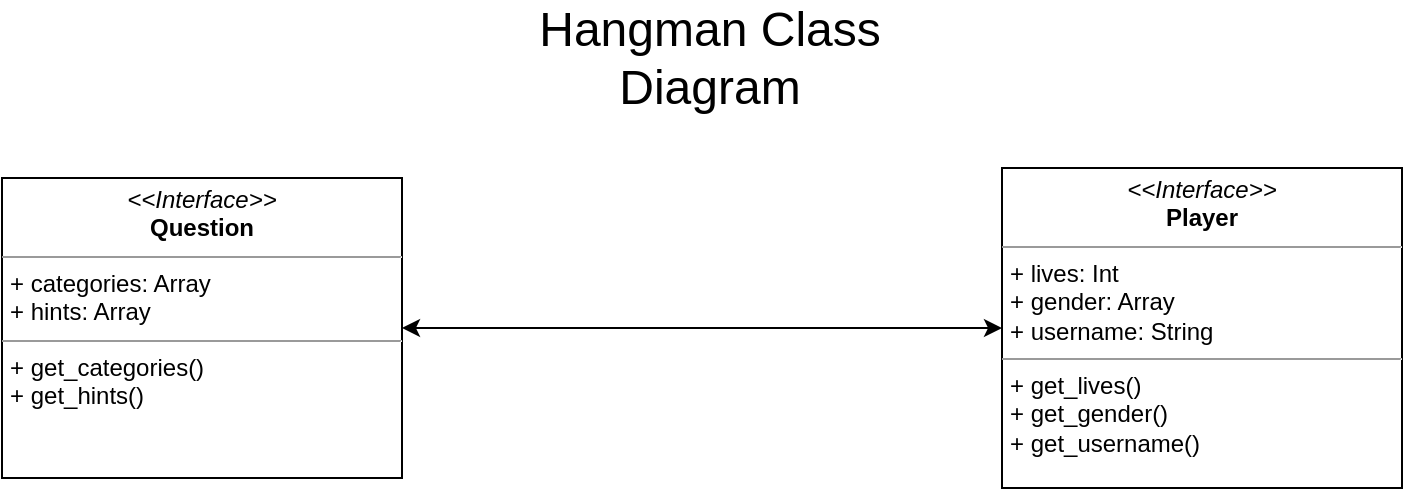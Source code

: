 <mxfile version="21.0.6" type="github">
  <diagram id="GU45LrbkW1xalYTblJYw" name="Halaman-2">
    <mxGraphModel dx="1674" dy="760" grid="1" gridSize="10" guides="1" tooltips="1" connect="1" arrows="1" fold="1" page="1" pageScale="1" pageWidth="827" pageHeight="1169" math="0" shadow="0">
      <root>
        <mxCell id="0" />
        <mxCell id="1" parent="0" />
        <mxCell id="PgEtGas0cAjA2NafbY3M-2" value="&lt;p style=&quot;margin:0px;margin-top:4px;text-align:center;&quot;&gt;&lt;i&gt;&amp;lt;&amp;lt;Interface&amp;gt;&amp;gt;&lt;/i&gt;&lt;br&gt;&lt;b&gt;Question&lt;/b&gt;&lt;/p&gt;&lt;hr size=&quot;1&quot;&gt;&lt;p style=&quot;margin:0px;margin-left:4px;&quot;&gt;+ categories: Arra&lt;span style=&quot;background-color: initial;&quot;&gt;y&lt;/span&gt;&lt;/p&gt;&lt;p style=&quot;margin:0px;margin-left:4px;&quot;&gt;+ hints: Array&lt;/p&gt;&lt;hr size=&quot;1&quot;&gt;&lt;p style=&quot;margin:0px;margin-left:4px;&quot;&gt;+ get_categories()&lt;br&gt;+ get_hints()&lt;/p&gt;" style="verticalAlign=top;align=left;overflow=fill;fontSize=12;fontFamily=Helvetica;html=1;whiteSpace=wrap;" parent="1" vertex="1">
          <mxGeometry x="60" y="125" width="200" height="150" as="geometry" />
        </mxCell>
        <mxCell id="PgEtGas0cAjA2NafbY3M-3" value="&lt;p style=&quot;margin:0px;margin-top:4px;text-align:center;&quot;&gt;&lt;i&gt;&amp;lt;&amp;lt;Interface&amp;gt;&amp;gt;&lt;/i&gt;&lt;br&gt;&lt;b&gt;Player&lt;/b&gt;&lt;/p&gt;&lt;hr size=&quot;1&quot;&gt;&lt;p style=&quot;margin:0px;margin-left:4px;&quot;&gt;+ lives: Int&lt;br&gt;+ gender: Array&lt;/p&gt;&lt;p style=&quot;margin:0px;margin-left:4px;&quot;&gt;+ username: String&lt;/p&gt;&lt;hr size=&quot;1&quot;&gt;&lt;p style=&quot;margin:0px;margin-left:4px;&quot;&gt;+ get_lives()&lt;br&gt;+ get_gender()&lt;/p&gt;&lt;p style=&quot;margin:0px;margin-left:4px;&quot;&gt;+ get_username()&lt;/p&gt;" style="verticalAlign=top;align=left;overflow=fill;fontSize=12;fontFamily=Helvetica;html=1;whiteSpace=wrap;" parent="1" vertex="1">
          <mxGeometry x="560" y="120" width="200" height="160" as="geometry" />
        </mxCell>
        <mxCell id="M4ffaZ215YBLlQlVMZyR-1" value="" style="endArrow=classic;startArrow=classic;html=1;rounded=0;entryX=0;entryY=0.5;entryDx=0;entryDy=0;exitX=1;exitY=0.5;exitDx=0;exitDy=0;" edge="1" parent="1" source="PgEtGas0cAjA2NafbY3M-2" target="PgEtGas0cAjA2NafbY3M-3">
          <mxGeometry width="50" height="50" relative="1" as="geometry">
            <mxPoint x="800" y="420" as="sourcePoint" />
            <mxPoint x="850" y="370" as="targetPoint" />
          </mxGeometry>
        </mxCell>
        <mxCell id="M4ffaZ215YBLlQlVMZyR-2" value="&lt;font style=&quot;font-size: 24px;&quot;&gt;Hangman Class Diagram&lt;/font&gt;" style="text;html=1;strokeColor=none;fillColor=none;align=center;verticalAlign=middle;whiteSpace=wrap;rounded=0;" vertex="1" parent="1">
          <mxGeometry x="289" y="50" width="250" height="30" as="geometry" />
        </mxCell>
      </root>
    </mxGraphModel>
  </diagram>
</mxfile>
